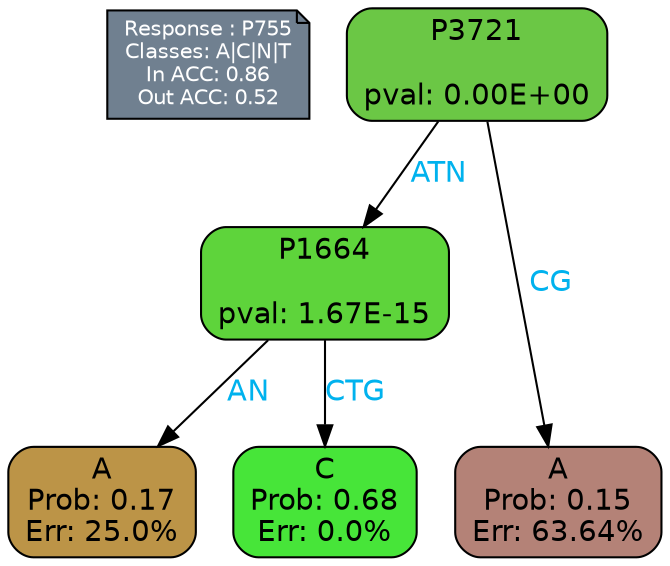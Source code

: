 digraph Tree {
node [shape=box, style="filled, rounded", color="black", fontname=helvetica] ;
graph [ranksep=equally, splines=polylines, bgcolor=transparent, dpi=600] ;
edge [fontname=helvetica] ;
LEGEND [label="Response : P755
Classes: A|C|N|T
In ACC: 0.86
Out ACC: 0.52
",shape=note,align=left,style=filled,fillcolor="slategray",fontcolor="white",fontsize=10];1 [label="P3721

pval: 0.00E+00", fillcolor="#6bc745"] ;
2 [label="P1664

pval: 1.67E-15", fillcolor="#5ed43b"] ;
3 [label="A
Prob: 0.17
Err: 25.0%", fillcolor="#bc9447"] ;
4 [label="C
Prob: 0.68
Err: 0.0%", fillcolor="#47e539"] ;
5 [label="A
Prob: 0.15
Err: 63.64%", fillcolor="#b48277"] ;
1 -> 2 [label="ATN",fontcolor=deepskyblue2] ;
1 -> 5 [label="CG",fontcolor=deepskyblue2] ;
2 -> 3 [label="AN",fontcolor=deepskyblue2] ;
2 -> 4 [label="CTG",fontcolor=deepskyblue2] ;
{rank = same; 3;4;5;}{rank = same; LEGEND;1;}}